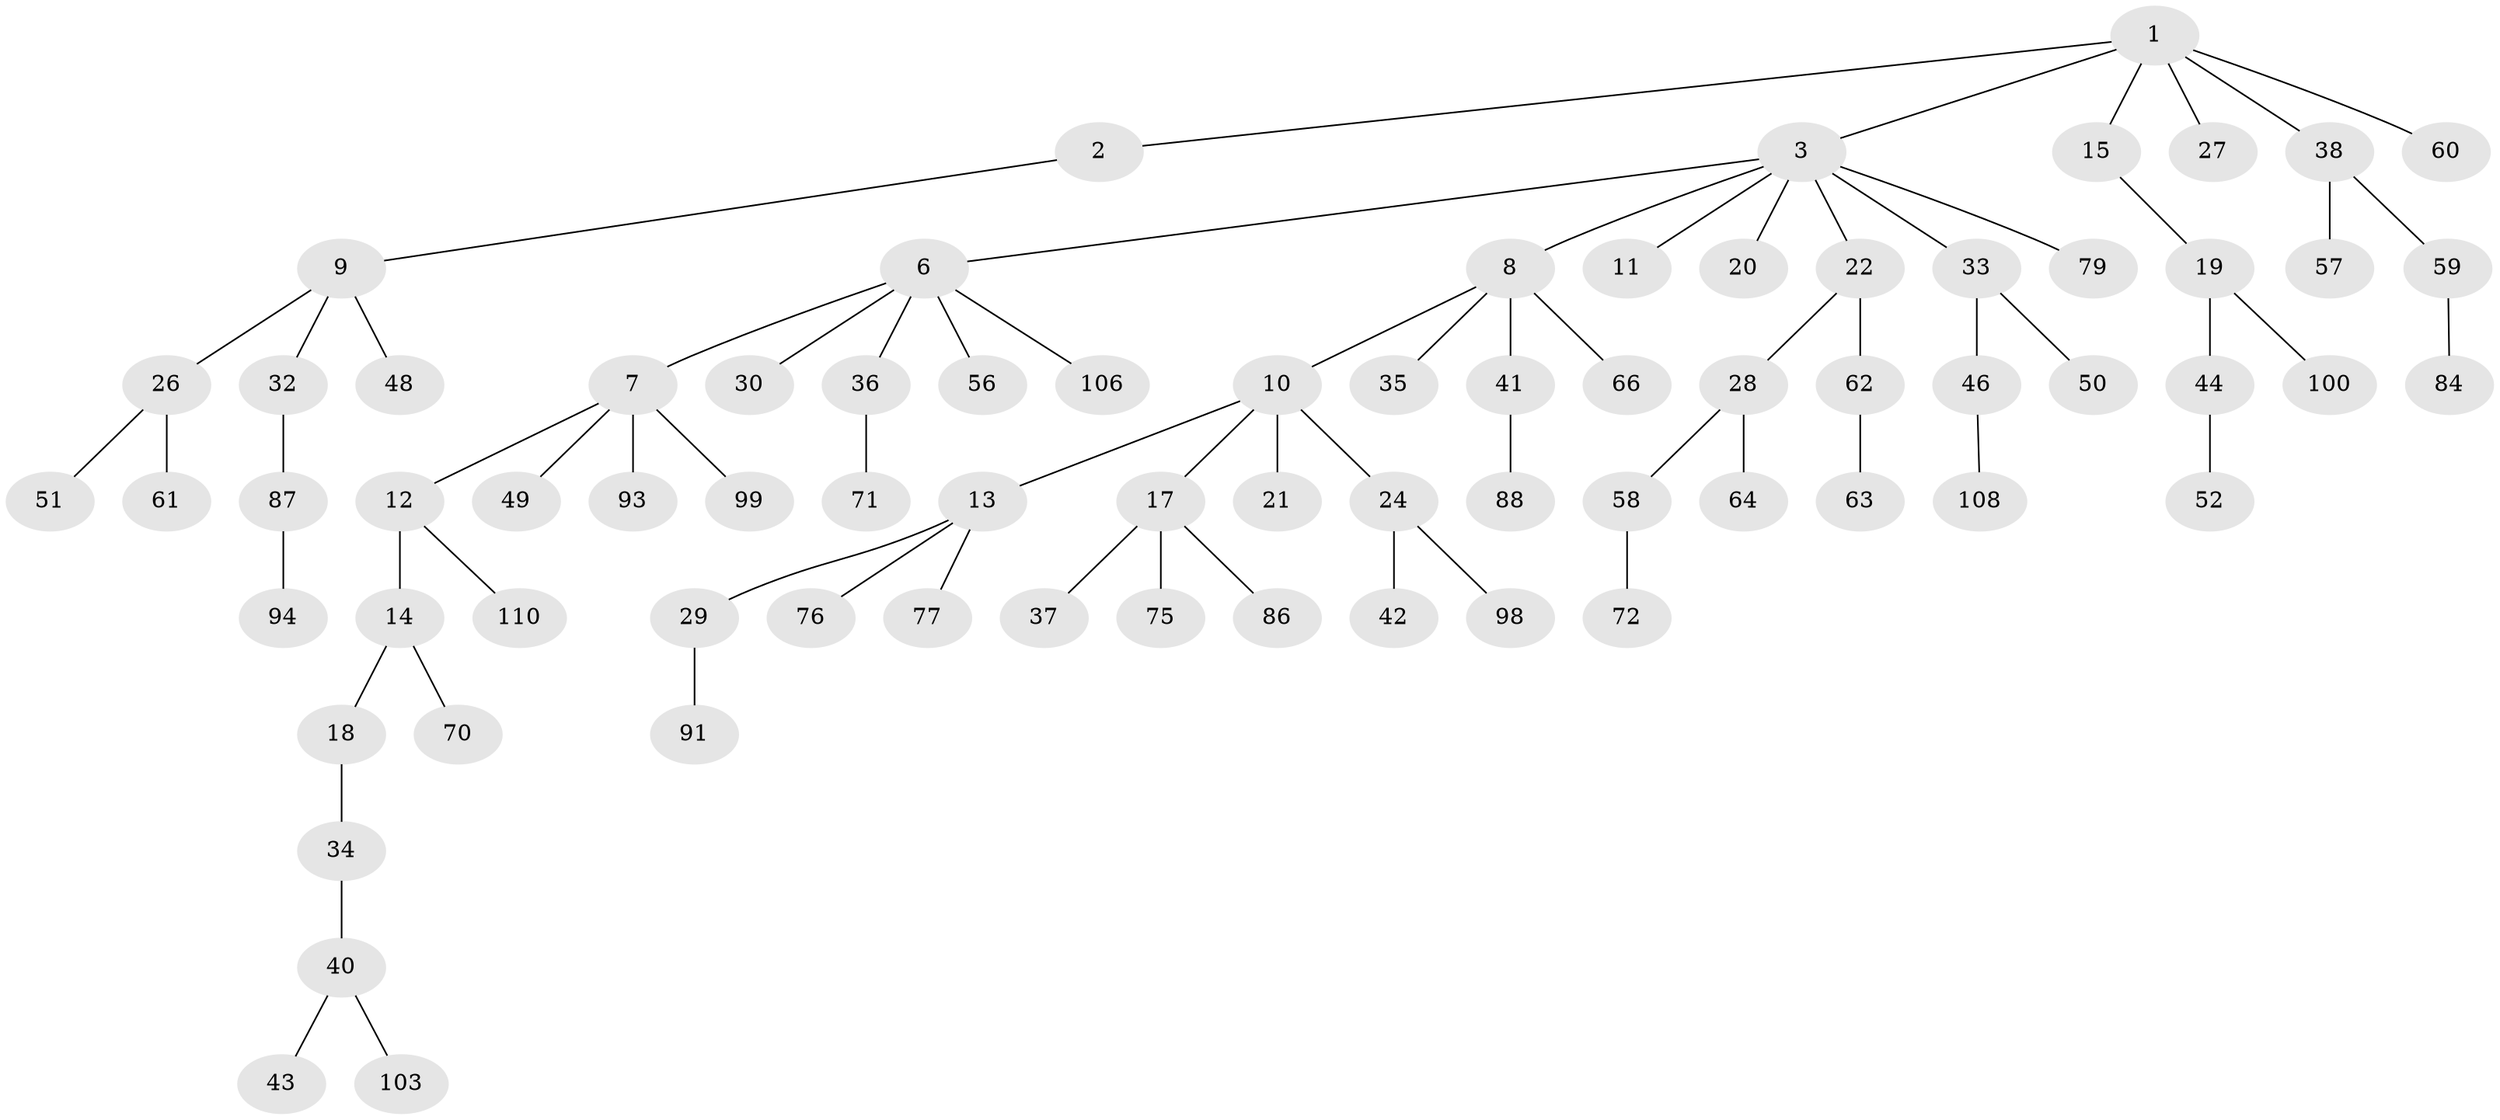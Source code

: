// original degree distribution, {7: 0.018018018018018018, 3: 0.07207207207207207, 9: 0.009009009009009009, 1: 0.5225225225225225, 5: 0.02702702702702703, 4: 0.08108108108108109, 6: 0.009009009009009009, 2: 0.26126126126126126}
// Generated by graph-tools (version 1.1) at 2025/42/03/06/25 10:42:02]
// undirected, 74 vertices, 73 edges
graph export_dot {
graph [start="1"]
  node [color=gray90,style=filled];
  1 [super="+4"];
  2 [super="+39"];
  3 [super="+5"];
  6 [super="+105"];
  7 [super="+80"];
  8 [super="+47"];
  9 [super="+25"];
  10 [super="+96"];
  11 [super="+45"];
  12 [super="+89"];
  13 [super="+23"];
  14 [super="+16"];
  15;
  17 [super="+85"];
  18;
  19 [super="+109"];
  20 [super="+53"];
  21;
  22 [super="+65"];
  24 [super="+31"];
  26 [super="+55"];
  27;
  28;
  29;
  30 [super="+54"];
  32 [super="+95"];
  33 [super="+97"];
  34;
  35;
  36;
  37;
  38 [super="+69"];
  40;
  41 [super="+83"];
  42;
  43 [super="+102"];
  44 [super="+90"];
  46;
  48;
  49 [super="+104"];
  50 [super="+68"];
  51;
  52;
  56;
  57 [super="+82"];
  58 [super="+74"];
  59 [super="+67"];
  60;
  61 [super="+73"];
  62;
  63;
  64 [super="+78"];
  66;
  70;
  71;
  72 [super="+111"];
  75;
  76 [super="+81"];
  77;
  79;
  84;
  86 [super="+107"];
  87 [super="+92"];
  88;
  91 [super="+101"];
  93;
  94;
  98;
  99;
  100;
  103;
  106;
  108;
  110;
  1 -- 2;
  1 -- 3;
  1 -- 15;
  1 -- 27;
  1 -- 38;
  1 -- 60;
  2 -- 9;
  3 -- 6;
  3 -- 8;
  3 -- 11;
  3 -- 20;
  3 -- 22;
  3 -- 33;
  3 -- 79;
  6 -- 7;
  6 -- 30;
  6 -- 36;
  6 -- 56;
  6 -- 106;
  7 -- 12;
  7 -- 49;
  7 -- 99;
  7 -- 93;
  8 -- 10;
  8 -- 35;
  8 -- 41;
  8 -- 66;
  9 -- 26;
  9 -- 32;
  9 -- 48;
  10 -- 13;
  10 -- 17;
  10 -- 21;
  10 -- 24;
  12 -- 14;
  12 -- 110;
  13 -- 29;
  13 -- 76;
  13 -- 77;
  14 -- 18;
  14 -- 70;
  15 -- 19;
  17 -- 37;
  17 -- 75;
  17 -- 86;
  18 -- 34;
  19 -- 44;
  19 -- 100;
  22 -- 28;
  22 -- 62;
  24 -- 42;
  24 -- 98;
  26 -- 51;
  26 -- 61;
  28 -- 58;
  28 -- 64;
  29 -- 91;
  32 -- 87;
  33 -- 46;
  33 -- 50;
  34 -- 40;
  36 -- 71;
  38 -- 57;
  38 -- 59;
  40 -- 43;
  40 -- 103;
  41 -- 88;
  44 -- 52;
  46 -- 108;
  58 -- 72;
  59 -- 84;
  62 -- 63;
  87 -- 94;
}
